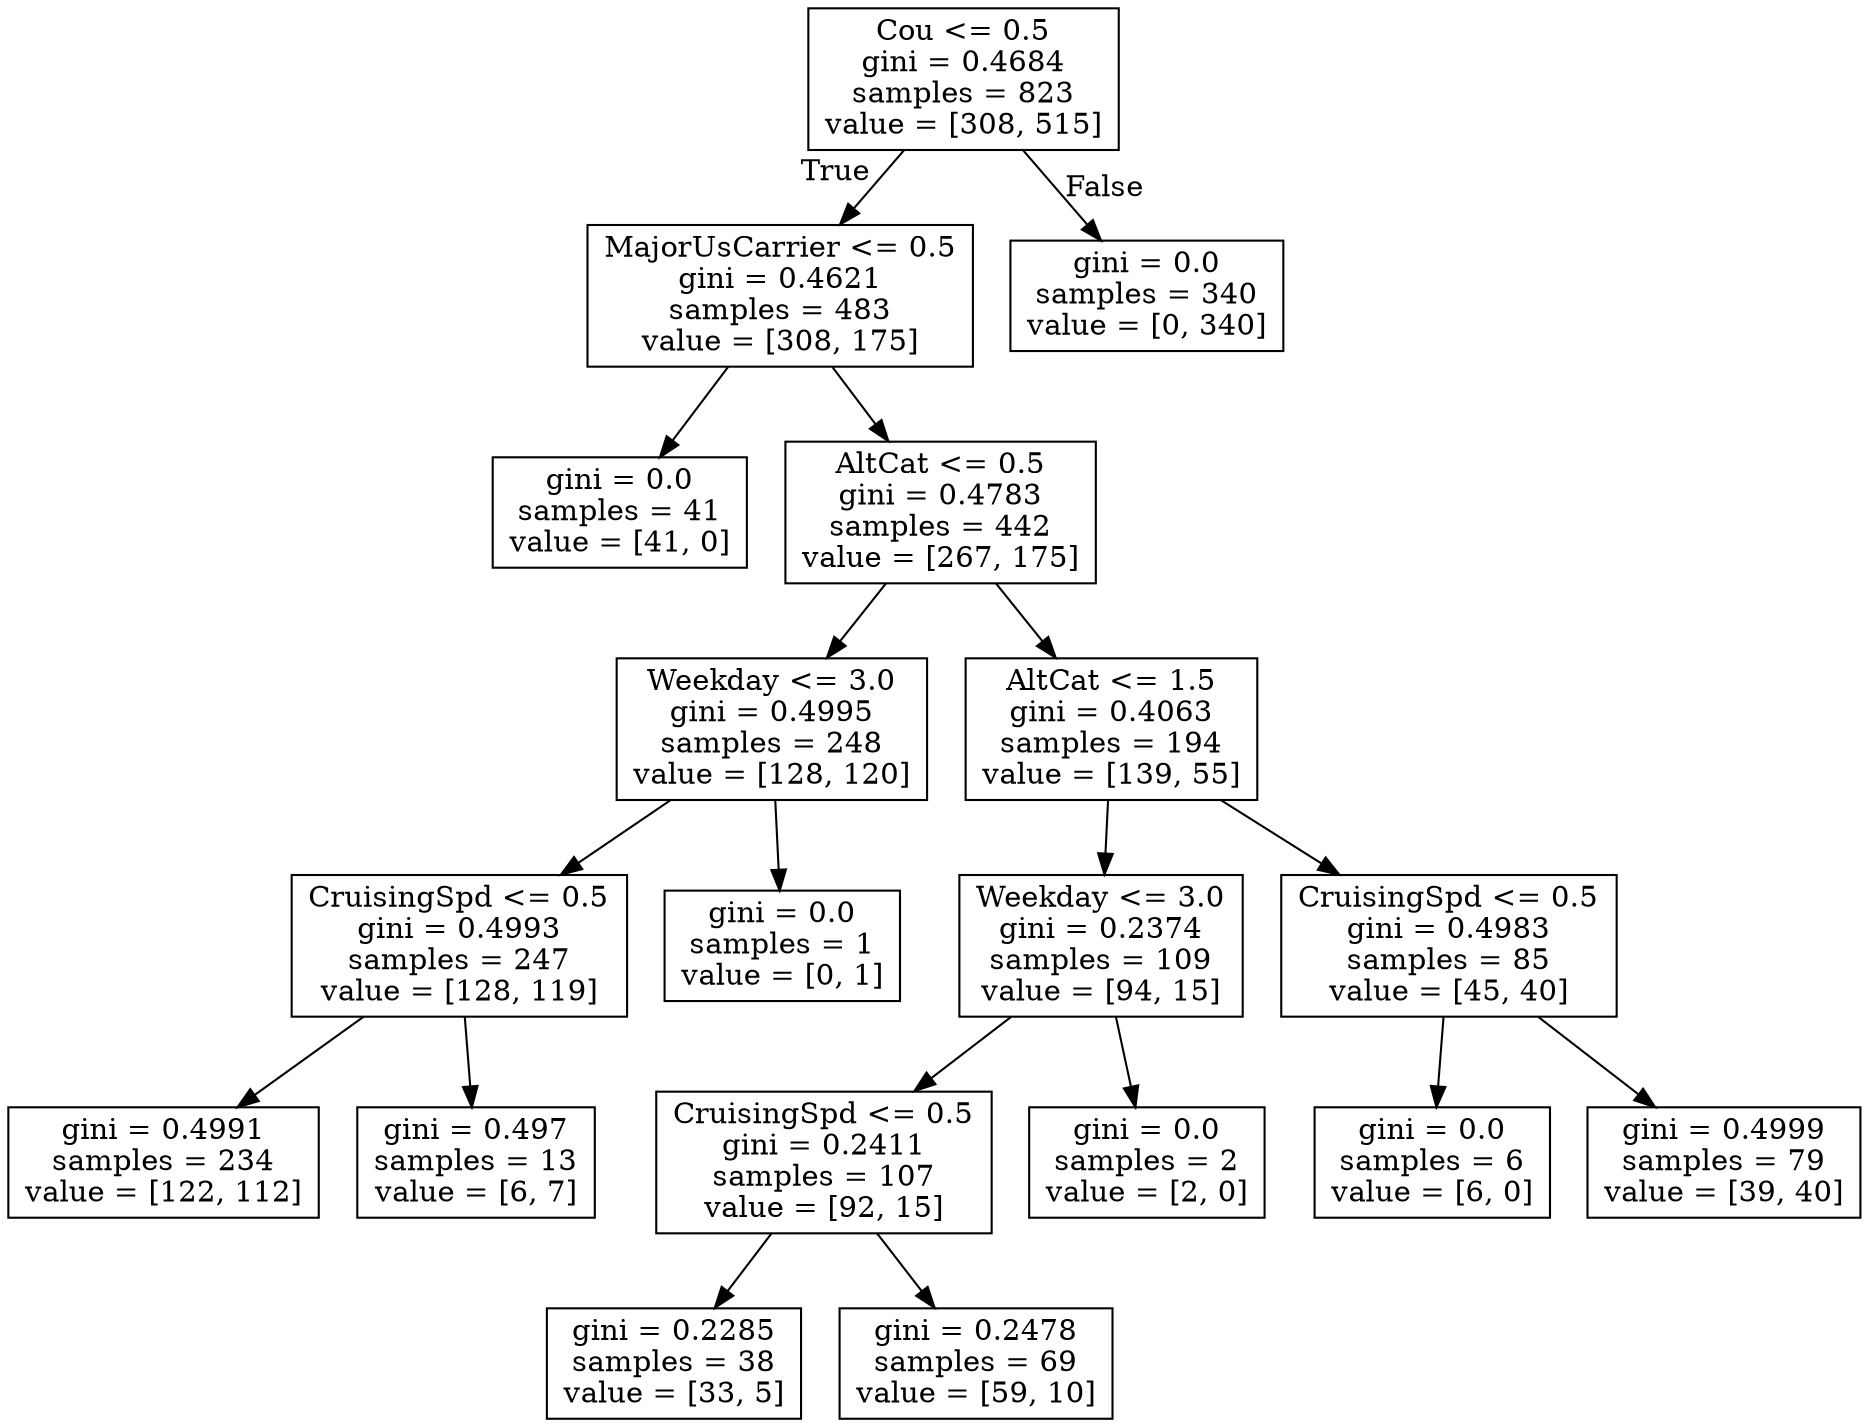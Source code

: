 digraph Tree {
node [shape=box] ;
0 [label="Cou <= 0.5\ngini = 0.4684\nsamples = 823\nvalue = [308, 515]"] ;
1 [label="MajorUsCarrier <= 0.5\ngini = 0.4621\nsamples = 483\nvalue = [308, 175]"] ;
0 -> 1 [labeldistance=2.5, labelangle=45, headlabel="True"] ;
2 [label="gini = 0.0\nsamples = 41\nvalue = [41, 0]"] ;
1 -> 2 ;
3 [label="AltCat <= 0.5\ngini = 0.4783\nsamples = 442\nvalue = [267, 175]"] ;
1 -> 3 ;
4 [label="Weekday <= 3.0\ngini = 0.4995\nsamples = 248\nvalue = [128, 120]"] ;
3 -> 4 ;
5 [label="CruisingSpd <= 0.5\ngini = 0.4993\nsamples = 247\nvalue = [128, 119]"] ;
4 -> 5 ;
6 [label="gini = 0.4991\nsamples = 234\nvalue = [122, 112]"] ;
5 -> 6 ;
7 [label="gini = 0.497\nsamples = 13\nvalue = [6, 7]"] ;
5 -> 7 ;
8 [label="gini = 0.0\nsamples = 1\nvalue = [0, 1]"] ;
4 -> 8 ;
9 [label="AltCat <= 1.5\ngini = 0.4063\nsamples = 194\nvalue = [139, 55]"] ;
3 -> 9 ;
10 [label="Weekday <= 3.0\ngini = 0.2374\nsamples = 109\nvalue = [94, 15]"] ;
9 -> 10 ;
11 [label="CruisingSpd <= 0.5\ngini = 0.2411\nsamples = 107\nvalue = [92, 15]"] ;
10 -> 11 ;
12 [label="gini = 0.2285\nsamples = 38\nvalue = [33, 5]"] ;
11 -> 12 ;
13 [label="gini = 0.2478\nsamples = 69\nvalue = [59, 10]"] ;
11 -> 13 ;
14 [label="gini = 0.0\nsamples = 2\nvalue = [2, 0]"] ;
10 -> 14 ;
15 [label="CruisingSpd <= 0.5\ngini = 0.4983\nsamples = 85\nvalue = [45, 40]"] ;
9 -> 15 ;
16 [label="gini = 0.0\nsamples = 6\nvalue = [6, 0]"] ;
15 -> 16 ;
17 [label="gini = 0.4999\nsamples = 79\nvalue = [39, 40]"] ;
15 -> 17 ;
18 [label="gini = 0.0\nsamples = 340\nvalue = [0, 340]"] ;
0 -> 18 [labeldistance=2.5, labelangle=-45, headlabel="False"] ;
}